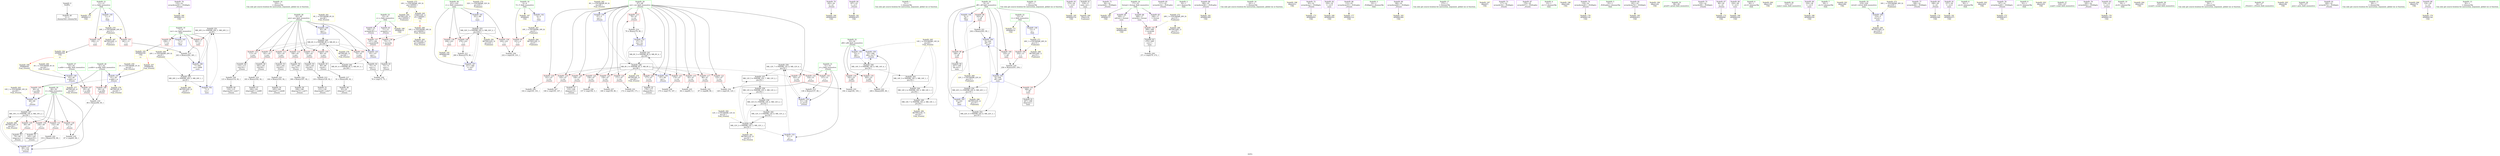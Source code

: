 digraph "SVFG" {
	label="SVFG";

	Node0x56119f1cc3c0 [shape=record,color=grey,label="{NodeID: 0\nNullPtr}"];
	Node0x56119f1cc3c0 -> Node0x56119f1e69d0[style=solid];
	Node0x56119f203010 [shape=record,color=yellow,style=double,label="{NodeID: 263\n10V_1 = ENCHI(MR_10V_0)\npts\{50 \}\nFun[_Z3outii]}"];
	Node0x56119f203010 -> Node0x56119f1ee560[style=dashed];
	Node0x56119f1efcf0 [shape=record,color=yellow,style=double,label="{NodeID: 180\nAPARM(133)\nCS[]}"];
	Node0x56119f1e7150 [shape=record,color=red,label="{NodeID: 97\n262\<--7\n\<--cur\nmain\n}"];
	Node0x56119f1e7150 -> Node0x56119f1f2e90[style=solid];
	Node0x56119f1e53f0 [shape=record,color=green,label="{NodeID: 14\n103\<--1\n\<--dummyObj\nCan only get source location for instruction, argument, global var or function.}"];
	Node0x56119f204ed0 [shape=record,color=yellow,style=double,label="{NodeID: 277\nRETMU(4V_2)\npts\{44 \}\nFun[_Z3outii]}"];
	Node0x56119f1ea980 [shape=record,color=yellow,style=double,label="{NodeID: 194\nAPARM(259)\nCS[]|{<s0>11}}"];
	Node0x56119f1ea980:s0 -> Node0x56119f1eb270[style=solid,color=red];
	Node0x56119f1e7cb0 [shape=record,color=red,label="{NodeID: 111\n128\<--45\n\<--pre\n_Z3outii\n}"];
	Node0x56119f1e7cb0 -> Node0x56119f1e8240[style=solid];
	Node0x56119f1e5f20 [shape=record,color=green,label="{NodeID: 28\n45\<--46\npre\<--pre_field_insensitive\n_Z3outii\n}"];
	Node0x56119f1e5f20 -> Node0x56119f1e7a40[style=solid];
	Node0x56119f1e5f20 -> Node0x56119f1e7b10[style=solid];
	Node0x56119f1e5f20 -> Node0x56119f1e7be0[style=solid];
	Node0x56119f1e5f20 -> Node0x56119f1e7cb0[style=solid];
	Node0x56119f1e5f20 -> Node0x56119f1e7d80[style=solid];
	Node0x56119f1e5f20 -> Node0x56119f1e7e50[style=solid];
	Node0x56119f1e5f20 -> Node0x56119f1e7f20[style=solid];
	Node0x56119f1e5f20 -> Node0x56119f1ee3c0[style=solid];
	Node0x56119f1e5f20 -> Node0x56119f1ee8a0[style=solid];
	Node0x56119f205b40 [shape=record,color=yellow,style=double,label="{NodeID: 291\nRETMU(32V_3)\npts\{222 \}\nFun[main]}"];
	Node0x56119f1eb270 [shape=record,color=yellow,style=double,label="{NodeID: 208\nFPARM(40)\nFun[_Z3outii]}"];
	Node0x56119f1eb270 -> Node0x56119f1ee2f0[style=solid];
	Node0x56119f1ecf50 [shape=record,color=red,label="{NodeID: 125\n174\<--47\n\<--cnt\n_Z3outii\n}"];
	Node0x56119f1ecf50 -> Node0x56119f1f4210[style=solid];
	Node0x56119f1e6ba0 [shape=record,color=black,label="{NodeID: 42\n70\<--69\nidxprom\<--\n_Z3outii\n}"];
	Node0x56119f1f3910 [shape=record,color=grey,label="{NodeID: 222\n153 = Binary(152, 80, )\n}"];
	Node0x56119f1f3910 -> Node0x56119f1eea40[style=solid];
	Node0x56119f1edab0 [shape=record,color=red,label="{NodeID: 139\n236\<--221\n\<--r\nmain\n}"];
	Node0x56119f1edab0 -> Node0x56119f1ea7e0[style=solid];
	Node0x56119f1e8720 [shape=record,color=black,label="{NodeID: 56\n182\<--181\nconv59\<--\n_Z3outii\n}"];
	Node0x56119f1e8720 -> Node0x56119f1eb420[style=solid];
	Node0x56119f1f4e10 [shape=record,color=grey,label="{NodeID: 236\n232 = cmp(230, 231, )\n}"];
	Node0x56119f1ee700 [shape=record,color=blue,label="{NodeID: 153\n51\<--5\nj\<--\n_Z3outii\n}"];
	Node0x56119f1ee700 -> Node0x56119f1ff550[style=dashed];
	Node0x56119f1e9280 [shape=record,color=purple,label="{NodeID: 70\n202\<--20\n\<--.str\n_Z3outii\n}"];
	Node0x56119f1e9280 -> Node0x56119f1f0030[style=solid];
	Node0x56119f1ff550 [shape=record,color=black,label="{NodeID: 250\nMR_12V_7 = PHI(MR_12V_8, MR_12V_6, )\npts\{52 \}\n}"];
	Node0x56119f1ff550 -> Node0x56119f1ed500[style=dashed];
	Node0x56119f1ff550 -> Node0x56119f1ed5d0[style=dashed];
	Node0x56119f1ff550 -> Node0x56119f1ee7d0[style=dashed];
	Node0x56119f1ff550 -> Node0x56119f201850[style=dashed];
	Node0x56119f1ef260 [shape=record,color=blue,label="{NodeID: 167\n221\<--280\nr\<--inc7\nmain\n}"];
	Node0x56119f1ef260 -> Node0x56119f200450[style=dashed];
	Node0x56119f1e9de0 [shape=record,color=purple,label="{NodeID: 84\n187\<--23\n\<--.str.1\n_Z3outii\n}"];
	Node0x56119f1e9de0 -> Node0x56119f1efdc0[style=solid];
	Node0x56119f1cc620 [shape=record,color=green,label="{NodeID: 1\n5\<--1\n\<--dummyObj\nCan only get source location for instruction, argument, global var or function.}"];
	Node0x56119f2030f0 [shape=record,color=yellow,style=double,label="{NodeID: 264\n12V_1 = ENCHI(MR_12V_0)\npts\{52 \}\nFun[_Z3outii]}"];
	Node0x56119f2030f0 -> Node0x56119f1feb50[style=dashed];
	Node0x56119f1efdc0 [shape=record,color=yellow,style=double,label="{NodeID: 181\nAPARM(187)\nCS[]}"];
	Node0x56119f1e7220 [shape=record,color=red,label="{NodeID: 98\n243\<--9\n\<--off\nmain\n}"];
	Node0x56119f1e7220 -> Node0x56119f1f3790[style=solid];
	Node0x56119f1e5480 [shape=record,color=green,label="{NodeID: 15\n107\<--1\n\<--dummyObj\nCan only get source location for instruction, argument, global var or function.}"];
	Node0x56119f204fb0 [shape=record,color=yellow,style=double,label="{NodeID: 278\nRETMU(6V_3)\npts\{46 \}\nFun[_Z3outii]}"];
	Node0x56119f1eaa50 [shape=record,color=yellow,style=double,label="{NodeID: 195\nAPARM(274)\nCS[]}"];
	Node0x56119f1e7d80 [shape=record,color=red,label="{NodeID: 112\n162\<--45\n\<--pre\n_Z3outii\n}"];
	Node0x56119f1e7d80 -> Node0x56119f1e84b0[style=solid];
	Node0x56119f1e5ff0 [shape=record,color=green,label="{NodeID: 29\n47\<--48\ncnt\<--cnt_field_insensitive\n_Z3outii\n}"];
	Node0x56119f1e5ff0 -> Node0x56119f1e7ff0[style=solid];
	Node0x56119f1e5ff0 -> Node0x56119f1ec800[style=solid];
	Node0x56119f1e5ff0 -> Node0x56119f1ec8d0[style=solid];
	Node0x56119f1e5ff0 -> Node0x56119f1ec9a0[style=solid];
	Node0x56119f1e5ff0 -> Node0x56119f1eca70[style=solid];
	Node0x56119f1e5ff0 -> Node0x56119f1ecb40[style=solid];
	Node0x56119f1e5ff0 -> Node0x56119f1ecc10[style=solid];
	Node0x56119f1e5ff0 -> Node0x56119f1ecce0[style=solid];
	Node0x56119f1e5ff0 -> Node0x56119f1ecdb0[style=solid];
	Node0x56119f1e5ff0 -> Node0x56119f1ece80[style=solid];
	Node0x56119f1e5ff0 -> Node0x56119f1ecf50[style=solid];
	Node0x56119f1e5ff0 -> Node0x56119f1ed020[style=solid];
	Node0x56119f1e5ff0 -> Node0x56119f1ed0f0[style=solid];
	Node0x56119f1e5ff0 -> Node0x56119f1ee490[style=solid];
	Node0x56119f1e5ff0 -> Node0x56119f1ee630[style=solid];
	Node0x56119f1e5ff0 -> Node0x56119f1ee970[style=solid];
	Node0x56119f205c20 [shape=record,color=yellow,style=double,label="{NodeID: 292\nRETMU(16V_1)\npts\{160000 \}\nFun[main]}"];
	Node0x56119f1eb360 [shape=record,color=yellow,style=double,label="{NodeID: 209\nFRet(218)\nFun[main]}"];
	Node0x56119f1ed020 [shape=record,color=red,label="{NodeID: 126\n177\<--47\n\<--cnt\n_Z3outii\n}"];
	Node0x56119f1ed020 -> Node0x56119f1e8650[style=solid];
	Node0x56119f1e6c70 [shape=record,color=black,label="{NodeID: 43\n73\<--72\nconv\<--\n_Z3outii\n}"];
	Node0x56119f1e6c70 -> Node0x56119f1f4510[style=solid];
	Node0x56119f1f3a90 [shape=record,color=grey,label="{NodeID: 223\n206 = Binary(205, 80, )\n}"];
	Node0x56119f1f3a90 -> Node0x56119f1eebe0[style=solid];
	Node0x56119f1edb80 [shape=record,color=red,label="{NodeID: 140\n279\<--221\n\<--r\nmain\n}"];
	Node0x56119f1edb80 -> Node0x56119f1eb5a0[style=solid];
	Node0x56119f1e87f0 [shape=record,color=black,label="{NodeID: 57\n184\<--183\nidxprom61\<--sub60\n_Z3outii\n}"];
	Node0x56119f1f4f90 [shape=record,color=grey,label="{NodeID: 237\n160 = cmp(159, 80, )\n}"];
	Node0x56119f1ee7d0 [shape=record,color=blue,label="{NodeID: 154\n51\<--138\nj\<--inc32\n_Z3outii\n}"];
	Node0x56119f1ee7d0 -> Node0x56119f1ff550[style=dashed];
	Node0x56119f1e9350 [shape=record,color=purple,label="{NodeID: 71\n94\<--22\narrayidx8\<--_ZL6digits\n_Z3outii\n}"];
	Node0x56119f1ffa50 [shape=record,color=black,label="{NodeID: 251\nMR_20V_4 = PHI(MR_20V_5, MR_20V_3, )\npts\{8 \}\n}"];
	Node0x56119f1ffa50 -> Node0x56119f1e7080[style=dashed];
	Node0x56119f1ffa50 -> Node0x56119f1e7150[style=dashed];
	Node0x56119f1ffa50 -> Node0x56119f1ef190[style=dashed];
	Node0x56119f1ef330 [shape=record,color=yellow,style=double,label="{NodeID: 168\nAPARM(249)\nCS[]}"];
	Node0x56119f1e9eb0 [shape=record,color=purple,label="{NodeID: 85\n111\<--25\narrayidx14\<--_ZL6tuples\n_Z3outii\n}"];
	Node0x56119f1cb380 [shape=record,color=green,label="{NodeID: 2\n20\<--1\n.str\<--dummyObj\nGlob }"];
	Node0x56119f2031d0 [shape=record,color=yellow,style=double,label="{NodeID: 265\n14V_1 = ENCHI(MR_14V_0)\npts\{54 \}\nFun[_Z3outii]}"];
	Node0x56119f2031d0 -> Node0x56119f1eeb10[style=dashed];
	Node0x56119f2031d0 -> Node0x56119f1fd250[style=dashed];
	Node0x56119f2031d0 -> Node0x56119f1fd750[style=dashed];
	Node0x56119f2031d0 -> Node0x56119f1ff050[style=dashed];
	Node0x56119f1efe90 [shape=record,color=yellow,style=double,label="{NodeID: 182\nAPARM(180)\nCS[]}"];
	Node0x56119f1e72f0 [shape=record,color=red,label="{NodeID: 99\n246\<--9\n\<--off\nmain\n}"];
	Node0x56119f1e72f0 -> Node0x56119f1e8a60[style=solid];
	Node0x56119f1e5510 [shape=record,color=green,label="{NodeID: 16\n241\<--1\n\<--dummyObj\nCan only get source location for instruction, argument, global var or function.}"];
	Node0x56119f205090 [shape=record,color=yellow,style=double,label="{NodeID: 279\nRETMU(8V_3)\npts\{48 \}\nFun[_Z3outii]}"];
	Node0x56119f1eab20 [shape=record,color=yellow,style=double,label="{NodeID: 196\nARet(251)\nCS[]}"];
	Node0x56119f1e7e50 [shape=record,color=red,label="{NodeID: 113\n181\<--45\n\<--pre\n_Z3outii\n}"];
	Node0x56119f1e7e50 -> Node0x56119f1e8720[style=solid];
	Node0x56119f1e60c0 [shape=record,color=green,label="{NodeID: 30\n49\<--50\ni\<--i_field_insensitive\n_Z3outii\n}"];
	Node0x56119f1e60c0 -> Node0x56119f1ed1c0[style=solid];
	Node0x56119f1e60c0 -> Node0x56119f1ed290[style=solid];
	Node0x56119f1e60c0 -> Node0x56119f1ed360[style=solid];
	Node0x56119f1e60c0 -> Node0x56119f1ed430[style=solid];
	Node0x56119f1e60c0 -> Node0x56119f1ee560[style=solid];
	Node0x56119f1e60c0 -> Node0x56119f1eea40[style=solid];
	Node0x56119f205d00 [shape=record,color=yellow,style=double,label="{NodeID: 293\nCSMU(16V_1)\npts\{160000 \}\nCS[]|{<s0>11}}"];
	Node0x56119f205d00:s0 -> Node0x56119f203ac0[style=dashed,color=red];
	Node0x56119f1eb420 [shape=record,color=grey,label="{NodeID: 210\n183 = Binary(182, 92, )\n}"];
	Node0x56119f1eb420 -> Node0x56119f1e87f0[style=solid];
	Node0x56119f1ed0f0 [shape=record,color=red,label="{NodeID: 127\n193\<--47\n\<--cnt\n_Z3outii\n}"];
	Node0x56119f1ed0f0 -> Node0x56119f1f4990[style=solid];
	Node0x56119f1e6d40 [shape=record,color=black,label="{NodeID: 44\n75\<--74\nconv1\<--\n_Z3outii\n}"];
	Node0x56119f1e6d40 -> Node0x56119f1f4510[style=solid];
	Node0x56119f1f3c10 [shape=record,color=grey,label="{NodeID: 224\n198 = Binary(197, 92, )\n}"];
	Node0x56119f1f3c10 -> Node0x56119f1e8990[style=solid];
	Node0x56119f1edc50 [shape=record,color=red,label="{NodeID: 141\n269\<--268\n\<--arrayidx\nmain\n}"];
	Node0x56119f1edc50 -> Node0x56119f1e8c00[style=solid];
	Node0x56119f1e88c0 [shape=record,color=black,label="{NodeID: 58\n197\<--196\nconv70\<--\n_Z3outii\n}"];
	Node0x56119f1e88c0 -> Node0x56119f1f3c10[style=solid];
	Node0x56119f1f5110 [shape=record,color=grey,label="{NodeID: 238\n157 = cmp(156, 5, )\n}"];
	Node0x56119f1ee8a0 [shape=record,color=blue,label="{NodeID: 155\n45\<--147\npre\<--\n_Z3outii\n}"];
	Node0x56119f1ee8a0 -> Node0x56119f1fc350[style=dashed];
	Node0x56119f1e9420 [shape=record,color=purple,label="{NodeID: 72\n95\<--22\narraydecay\<--_ZL6digits\n_Z3outii\n}"];
	Node0x56119f1e9420 -> Node0x56119f1ef740[style=solid];
	Node0x56119f1fff50 [shape=record,color=black,label="{NodeID: 252\nMR_22V_4 = PHI(MR_22V_6, MR_22V_3, )\npts\{10 \}\n}"];
	Node0x56119f1fff50 -> Node0x56119f1e7220[style=dashed];
	Node0x56119f1fff50 -> Node0x56119f1eeff0[style=dashed];
	Node0x56119f1ef400 [shape=record,color=yellow,style=double,label="{NodeID: 169\nAPARM(250)\nCS[]}"];
	Node0x56119f1e9f80 [shape=record,color=purple,label="{NodeID: 86\n112\<--25\narraydecay15\<--_ZL6tuples\n_Z3outii\n}"];
	Node0x56119f1e9f80 -> Node0x56119f1efa80[style=solid];
	Node0x56119f1cb410 [shape=record,color=green,label="{NodeID: 3\n22\<--1\n_ZL6digits\<--dummyObj\nGlob }"];
	Node0x56119f203ac0 [shape=record,color=yellow,style=double,label="{NodeID: 266\n16V_1 = ENCHI(MR_16V_0)\npts\{160000 \}\nFun[_Z3outii]}"];
	Node0x56119f203ac0 -> Node0x56119f1ed840[style=dashed];
	Node0x56119f203ac0 -> Node0x56119f1ed910[style=dashed];
	Node0x56119f203ac0 -> Node0x56119f205410[style=dashed];
	Node0x56119f1eff60 [shape=record,color=yellow,style=double,label="{NodeID: 183\nAPARM(186)\nCS[]}"];
	Node0x56119f1e73c0 [shape=record,color=red,label="{NodeID: 100\n255\<--9\n\<--off\nmain\n}"];
	Node0x56119f1e73c0 -> Node0x56119f1f3310[style=solid];
	Node0x56119f1e55a0 [shape=record,color=green,label="{NodeID: 17\n272\<--1\n\<--dummyObj\nCan only get source location for instruction, argument, global var or function.}"];
	Node0x56119f205170 [shape=record,color=yellow,style=double,label="{NodeID: 280\nRETMU(10V_3)\npts\{50 \}\nFun[_Z3outii]}"];
	Node0x56119f1eabb0 [shape=record,color=yellow,style=double,label="{NodeID: 197\nARet(97)\nCS[]}"];
	Node0x56119f1e7f20 [shape=record,color=red,label="{NodeID: 114\n196\<--45\n\<--pre\n_Z3outii\n}"];
	Node0x56119f1e7f20 -> Node0x56119f1e88c0[style=solid];
	Node0x56119f1e6190 [shape=record,color=green,label="{NodeID: 31\n51\<--52\nj\<--j_field_insensitive\n_Z3outii\n}"];
	Node0x56119f1e6190 -> Node0x56119f1ed500[style=solid];
	Node0x56119f1e6190 -> Node0x56119f1ed5d0[style=solid];
	Node0x56119f1e6190 -> Node0x56119f1ee700[style=solid];
	Node0x56119f1e6190 -> Node0x56119f1ee7d0[style=solid];
	Node0x56119f1eb5a0 [shape=record,color=grey,label="{NodeID: 211\n280 = Binary(279, 80, )\n}"];
	Node0x56119f1eb5a0 -> Node0x56119f1ef260[style=solid];
	Node0x56119f1ed1c0 [shape=record,color=red,label="{NodeID: 128\n63\<--49\n\<--i\n_Z3outii\n}"];
	Node0x56119f1ed1c0 -> Node0x56119f1f4c90[style=solid];
	Node0x56119f1e6e10 [shape=record,color=black,label="{NodeID: 45\n90\<--89\nconv6\<--\n_Z3outii\n}"];
	Node0x56119f1e6e10 -> Node0x56119f1f3190[style=solid];
	Node0x56119f1f3d90 [shape=record,color=grey,label="{NodeID: 225\n84 = cmp(83, 5, )\n}"];
	Node0x56119f1edd20 [shape=record,color=blue,label="{NodeID: 142\n4\<--5\nT\<--\nGlob }"];
	Node0x56119f1edd20 -> Node0x56119f203ba0[style=dashed];
	Node0x56119f1e8990 [shape=record,color=black,label="{NodeID: 59\n199\<--198\nidxprom72\<--sub71\n_Z3outii\n}"];
	Node0x56119f1fbe50 [shape=record,color=black,label="{NodeID: 239\nMR_12V_9 = PHI(MR_12V_4, MR_12V_2, )\npts\{52 \}\n}"];
	Node0x56119f1fbe50 -> Node0x56119f1fcd50[style=dashed];
	Node0x56119f1ee970 [shape=record,color=blue,label="{NodeID: 156\n47\<--80\ncnt\<--\n_Z3outii\n}"];
	Node0x56119f1ee970 -> Node0x56119f1fc850[style=dashed];
	Node0x56119f1e94f0 [shape=record,color=purple,label="{NodeID: 73\n117\<--22\narrayidx19\<--_ZL6digits\n_Z3outii\n}"];
	Node0x56119f200450 [shape=record,color=black,label="{NodeID: 253\nMR_32V_3 = PHI(MR_32V_4, MR_32V_2, )\npts\{222 \}\n}"];
	Node0x56119f200450 -> Node0x56119f1ed9e0[style=dashed];
	Node0x56119f200450 -> Node0x56119f1edab0[style=dashed];
	Node0x56119f200450 -> Node0x56119f1edb80[style=dashed];
	Node0x56119f200450 -> Node0x56119f1ef260[style=dashed];
	Node0x56119f200450 -> Node0x56119f205b40[style=dashed];
	Node0x56119f1ef4d0 [shape=record,color=yellow,style=double,label="{NodeID: 170\nAPARM(11)\nCS[]}"];
	Node0x56119f1ea050 [shape=record,color=purple,label="{NodeID: 87\n179\<--25\narrayidx57\<--_ZL6tuples\n_Z3outii\n}"];
	Node0x56119f1e46a0 [shape=record,color=green,label="{NodeID: 4\n23\<--1\n.str.1\<--dummyObj\nGlob }"];
	Node0x56119f203ba0 [shape=record,color=yellow,style=double,label="{NodeID: 267\n18V_1 = ENCHI(MR_18V_0)\npts\{6 \}\nFun[main]}"];
	Node0x56119f203ba0 -> Node0x56119f1ea6d0[style=dashed];
	Node0x56119f203ba0 -> Node0x56119f2054f0[style=dashed];
	Node0x56119f1f0030 [shape=record,color=yellow,style=double,label="{NodeID: 184\nAPARM(202)\nCS[]}"];
	Node0x56119f1e7490 [shape=record,color=red,label="{NodeID: 101\n266\<--9\n\<--off\nmain\n}"];
	Node0x56119f1e7490 -> Node0x56119f1e8b30[style=solid];
	Node0x56119f1e5630 [shape=record,color=green,label="{NodeID: 18\n4\<--6\nT\<--T_field_insensitive\nGlob }"];
	Node0x56119f1e5630 -> Node0x56119f1ea6d0[style=solid];
	Node0x56119f1e5630 -> Node0x56119f1edd20[style=solid];
	Node0x56119f1e5630 -> Node0x56119f1f02a0[style=solid];
	Node0x56119f205250 [shape=record,color=yellow,style=double,label="{NodeID: 281\nRETMU(12V_2)\npts\{52 \}\nFun[_Z3outii]}"];
	Node0x56119f1eac40 [shape=record,color=yellow,style=double,label="{NodeID: 198\nARet(169)\nCS[]}"];
	Node0x56119f1e7ff0 [shape=record,color=red,label="{NodeID: 115\n78\<--47\n\<--cnt\n_Z3outii\n}"];
	Node0x56119f1e7ff0 -> Node0x56119f1f2d10[style=solid];
	Node0x56119f1e6260 [shape=record,color=green,label="{NodeID: 32\n53\<--54\nj66\<--j66_field_insensitive\n_Z3outii\n}"];
	Node0x56119f1e6260 -> Node0x56119f1ed6a0[style=solid];
	Node0x56119f1e6260 -> Node0x56119f1ed770[style=solid];
	Node0x56119f1e6260 -> Node0x56119f1eeb10[style=solid];
	Node0x56119f1e6260 -> Node0x56119f1eebe0[style=solid];
	Node0x56119f1f2a90 [shape=record,color=grey,label="{NodeID: 212\n130 = Binary(129, 92, )\n}"];
	Node0x56119f1f2a90 -> Node0x56119f1e8310[style=solid];
	Node0x56119f1ed290 [shape=record,color=red,label="{NodeID: 129\n69\<--49\n\<--i\n_Z3outii\n}"];
	Node0x56119f1ed290 -> Node0x56119f1e6ba0[style=solid];
	Node0x56119f1e6ee0 [shape=record,color=black,label="{NodeID: 46\n93\<--91\nidxprom7\<--sub\n_Z3outii\n}"];
	Node0x56119f1f3f10 [shape=record,color=grey,label="{NodeID: 226\n102 = cmp(103, 101, )\n}"];
	Node0x56119f1ede20 [shape=record,color=blue,label="{NodeID: 143\n7\<--5\ncur\<--\nGlob }"];
	Node0x56119f1ede20 -> Node0x56119f203cb0[style=dashed];
	Node0x56119f1e8a60 [shape=record,color=black,label="{NodeID: 60\n247\<--246\nidx.ext\<--\nmain\n}"];
	Node0x56119f1fc350 [shape=record,color=black,label="{NodeID: 240\nMR_6V_4 = PHI(MR_6V_5, MR_6V_3, )\npts\{46 \}\n}"];
	Node0x56119f1fc350 -> Node0x56119f1fdc50[style=dashed];
	Node0x56119f1eea40 [shape=record,color=blue,label="{NodeID: 157\n49\<--153\ni\<--inc39\n_Z3outii\n}"];
	Node0x56119f1eea40 -> Node0x56119f1fe650[style=dashed];
	Node0x56119f1e95c0 [shape=record,color=purple,label="{NodeID: 74\n118\<--22\narraydecay20\<--_ZL6digits\n_Z3outii\n}"];
	Node0x56119f1e95c0 -> Node0x56119f1efb50[style=solid];
	Node0x56119f200950 [shape=record,color=black,label="{NodeID: 254\nMR_22V_2 = PHI(MR_22V_6, MR_22V_1, )\npts\{10 \}\n}"];
	Node0x56119f200950 -> Node0x56119f1eef20[style=dashed];
	Node0x56119f200950 -> Node0x56119f2056e0[style=dashed];
	Node0x56119f1ef5a0 [shape=record,color=yellow,style=double,label="{NodeID: 171\nAPARM(13)\nCS[]}"];
	Node0x56119f1ea120 [shape=record,color=purple,label="{NodeID: 88\n180\<--25\narraydecay58\<--_ZL6tuples\n_Z3outii\n}"];
	Node0x56119f1ea120 -> Node0x56119f1efe90[style=solid];
	Node0x56119f1e4730 [shape=record,color=green,label="{NodeID: 5\n25\<--1\n_ZL6tuples\<--dummyObj\nGlob }"];
	Node0x56119f203cb0 [shape=record,color=yellow,style=double,label="{NodeID: 268\n20V_1 = ENCHI(MR_20V_0)\npts\{8 \}\nFun[main]}"];
	Node0x56119f203cb0 -> Node0x56119f200e50[style=dashed];
	Node0x56119f1f0100 [shape=record,color=yellow,style=double,label="{NodeID: 185\nAPARM(201)\nCS[]}"];
	Node0x56119f1e7560 [shape=record,color=red,label="{NodeID: 102\n259\<--11\n\<--x\nmain\n}"];
	Node0x56119f1e7560 -> Node0x56119f1ea980[style=solid];
	Node0x56119f1e56c0 [shape=record,color=green,label="{NodeID: 19\n7\<--8\ncur\<--cur_field_insensitive\nGlob }"];
	Node0x56119f1e56c0 -> Node0x56119f1e7080[style=solid];
	Node0x56119f1e56c0 -> Node0x56119f1e7150[style=solid];
	Node0x56119f1e56c0 -> Node0x56119f1ede20[style=solid];
	Node0x56119f1e56c0 -> Node0x56119f1eee50[style=solid];
	Node0x56119f1e56c0 -> Node0x56119f1ef190[style=solid];
	Node0x56119f205330 [shape=record,color=yellow,style=double,label="{NodeID: 282\nRETMU(14V_7)\npts\{54 \}\nFun[_Z3outii]}"];
	Node0x56119f1eacd0 [shape=record,color=yellow,style=double,label="{NodeID: 199\nARet(120)\nCS[]}"];
	Node0x56119f1ec800 [shape=record,color=red,label="{NodeID: 116\n83\<--47\n\<--cnt\n_Z3outii\n}"];
	Node0x56119f1ec800 -> Node0x56119f1f3d90[style=solid];
	Node0x56119f1e6330 [shape=record,color=green,label="{NodeID: 33\n98\<--99\nprintf\<--printf_field_insensitive\n}"];
	Node0x56119f1f2b90 [shape=record,color=grey,label="{NodeID: 213\n138 = Binary(137, 80, )\n}"];
	Node0x56119f1f2b90 -> Node0x56119f1ee7d0[style=solid];
	Node0x56119f1ed360 [shape=record,color=red,label="{NodeID: 130\n144\<--49\n\<--i\n_Z3outii\n}"];
	Node0x56119f1ed360 -> Node0x56119f1e83e0[style=solid];
	Node0x56119f1e6fb0 [shape=record,color=black,label="{NodeID: 47\n110\<--109\nidxprom13\<--\n_Z3outii\n}"];
	Node0x56119f1f4090 [shape=record,color=grey,label="{NodeID: 227\n106 = cmp(105, 107, )\n}"];
	Node0x56119f1edf20 [shape=record,color=blue,label="{NodeID: 144\n9\<--5\noff\<--\nGlob }"];
	Node0x56119f1edf20 -> Node0x56119f203d90[style=dashed];
	Node0x56119f1e8b30 [shape=record,color=black,label="{NodeID: 61\n267\<--266\nidxprom\<--\nmain\n}"];
	Node0x56119f1fc850 [shape=record,color=black,label="{NodeID: 241\nMR_8V_5 = PHI(MR_8V_6, MR_8V_4, )\npts\{48 \}\n}"];
	Node0x56119f1fc850 -> Node0x56119f1fe150[style=dashed];
	Node0x56119f1eeb10 [shape=record,color=blue,label="{NodeID: 158\n53\<--5\nj66\<--\n_Z3outii\n}"];
	Node0x56119f1eeb10 -> Node0x56119f201350[style=dashed];
	Node0x56119f1e9690 [shape=record,color=purple,label="{NodeID: 75\n132\<--22\narrayidx29\<--_ZL6digits\n_Z3outii\n}"];
	Node0x56119f200e50 [shape=record,color=black,label="{NodeID: 255\nMR_20V_2 = PHI(MR_20V_5, MR_20V_1, )\npts\{8 \}\n}"];
	Node0x56119f200e50 -> Node0x56119f1eee50[style=dashed];
	Node0x56119f200e50 -> Node0x56119f205600[style=dashed];
	Node0x56119f1ef670 [shape=record,color=yellow,style=double,label="{NodeID: 172\nAPARM(96)\nCS[]}"];
	Node0x56119f1ea1f0 [shape=record,color=purple,label="{NodeID: 89\n224\<--26\n\<--.str.2\nmain\n}"];
	Node0x56119f1ea1f0 -> Node0x56119f1f01d0[style=solid];
	Node0x56119f1e47c0 [shape=record,color=green,label="{NodeID: 6\n26\<--1\n.str.2\<--dummyObj\nGlob }"];
	Node0x56119f203d90 [shape=record,color=yellow,style=double,label="{NodeID: 269\n22V_1 = ENCHI(MR_22V_0)\npts\{10 \}\nFun[main]}"];
	Node0x56119f203d90 -> Node0x56119f200950[style=dashed];
	Node0x56119f1f01d0 [shape=record,color=yellow,style=double,label="{NodeID: 186\nAPARM(224)\nCS[]}"];
	Node0x56119f1e7630 [shape=record,color=red,label="{NodeID: 103\n261\<--11\n\<--x\nmain\n}"];
	Node0x56119f1e7630 -> Node0x56119f1f2e90[style=solid];
	Node0x56119f1e5780 [shape=record,color=green,label="{NodeID: 20\n9\<--10\noff\<--off_field_insensitive\nGlob }"];
	Node0x56119f1e5780 -> Node0x56119f1e7220[style=solid];
	Node0x56119f1e5780 -> Node0x56119f1e72f0[style=solid];
	Node0x56119f1e5780 -> Node0x56119f1e73c0[style=solid];
	Node0x56119f1e5780 -> Node0x56119f1e7490[style=solid];
	Node0x56119f1e5780 -> Node0x56119f1edf20[style=solid];
	Node0x56119f1e5780 -> Node0x56119f1eef20[style=solid];
	Node0x56119f1e5780 -> Node0x56119f1eeff0[style=solid];
	Node0x56119f1e5780 -> Node0x56119f1ef0c0[style=solid];
	Node0x56119f205410 [shape=record,color=yellow,style=double,label="{NodeID: 283\nRETMU(16V_1)\npts\{160000 \}\nFun[_Z3outii]}"];
	Node0x56119f1ead60 [shape=record,color=yellow,style=double,label="{NodeID: 200\nARet(135)\nCS[]}"];
	Node0x56119f1ec8d0 [shape=record,color=red,label="{NodeID: 117\n86\<--47\n\<--cnt\n_Z3outii\n}"];
	Node0x56119f1ec8d0 -> Node0x56119f1f4810[style=solid];
	Node0x56119f1e6430 [shape=record,color=green,label="{NodeID: 34\n216\<--217\nmain\<--main_field_insensitive\n}"];
	Node0x56119f1f2d10 [shape=record,color=grey,label="{NodeID: 214\n79 = Binary(78, 80, )\n}"];
	Node0x56119f1f2d10 -> Node0x56119f1ee630[style=solid];
	Node0x56119f1ed430 [shape=record,color=red,label="{NodeID: 131\n152\<--49\n\<--i\n_Z3outii\n}"];
	Node0x56119f1ed430 -> Node0x56119f1f3910[style=solid];
	Node0x56119f1e80a0 [shape=record,color=black,label="{NodeID: 48\n114\<--113\nconv16\<--\n_Z3outii\n}"];
	Node0x56119f1e80a0 -> Node0x56119f1f3610[style=solid];
	Node0x56119f1f4210 [shape=record,color=grey,label="{NodeID: 228\n175 = cmp(174, 107, )\n}"];
	Node0x56119f1ee020 [shape=record,color=blue,label="{NodeID: 145\n11\<--5\nx\<--\nGlob }"];
	Node0x56119f1ee020 -> Node0x56119f203e70[style=dashed];
	Node0x56119f1e8c00 [shape=record,color=black,label="{NodeID: 62\n270\<--269\nconv\<--\nmain\n}"];
	Node0x56119f1e8c00 -> Node0x56119f1f4390[style=solid];
	Node0x56119f1fcd50 [shape=record,color=black,label="{NodeID: 242\nMR_12V_3 = PHI(MR_12V_9, MR_12V_2, )\npts\{52 \}\n}"];
	Node0x56119f1fcd50 -> Node0x56119f1feb50[style=dashed];
	Node0x56119f1eebe0 [shape=record,color=blue,label="{NodeID: 159\n53\<--206\nj66\<--inc77\n_Z3outii\n}"];
	Node0x56119f1eebe0 -> Node0x56119f201350[style=dashed];
	Node0x56119f1e9760 [shape=record,color=purple,label="{NodeID: 76\n133\<--22\narraydecay30\<--_ZL6digits\n_Z3outii\n}"];
	Node0x56119f1e9760 -> Node0x56119f1efcf0[style=solid];
	Node0x56119f201350 [shape=record,color=black,label="{NodeID: 256\nMR_14V_5 = PHI(MR_14V_6, MR_14V_4, )\npts\{54 \}\n}"];
	Node0x56119f201350 -> Node0x56119f1ed6a0[style=dashed];
	Node0x56119f201350 -> Node0x56119f1ed770[style=dashed];
	Node0x56119f201350 -> Node0x56119f1eebe0[style=dashed];
	Node0x56119f201350 -> Node0x56119f1fd250[style=dashed];
	Node0x56119f1ef740 [shape=record,color=yellow,style=double,label="{NodeID: 173\nAPARM(95)\nCS[]}"];
	Node0x56119f1ea2c0 [shape=record,color=purple,label="{NodeID: 90\n234\<--28\n\<--.str.3\nmain\n}"];
	Node0x56119f1ea2c0 -> Node0x56119f1f0370[style=solid];
	Node0x56119f1e4850 [shape=record,color=green,label="{NodeID: 7\n28\<--1\n.str.3\<--dummyObj\nGlob }"];
	Node0x56119f203e70 [shape=record,color=yellow,style=double,label="{NodeID: 270\n24V_1 = ENCHI(MR_24V_0)\npts\{12 \}\nFun[main]}"];
	Node0x56119f203e70 -> Node0x56119f1e7560[style=dashed];
	Node0x56119f203e70 -> Node0x56119f1e7630[style=dashed];
	Node0x56119f203e70 -> Node0x56119f2057c0[style=dashed];
	Node0x56119f1f02a0 [shape=record,color=yellow,style=double,label="{NodeID: 187\nAPARM(4)\nCS[]}"];
	Node0x56119f1e7700 [shape=record,color=red,label="{NodeID: 104\n254\<--13\n\<--t\nmain\n}"];
	Node0x56119f1e7700 -> Node0x56119f1f3310[style=solid];
	Node0x56119f1e5880 [shape=record,color=green,label="{NodeID: 21\n11\<--12\nx\<--x_field_insensitive\nGlob }"];
	Node0x56119f1e5880 -> Node0x56119f1e7560[style=solid];
	Node0x56119f1e5880 -> Node0x56119f1e7630[style=solid];
	Node0x56119f1e5880 -> Node0x56119f1ee020[style=solid];
	Node0x56119f1e5880 -> Node0x56119f1ef4d0[style=solid];
	Node0x56119f2054f0 [shape=record,color=yellow,style=double,label="{NodeID: 284\nRETMU(18V_1)\npts\{6 \}\nFun[main]}"];
	Node0x56119f1eadf0 [shape=record,color=yellow,style=double,label="{NodeID: 201\nARet(188)\nCS[]}"];
	Node0x56119f1ec9a0 [shape=record,color=red,label="{NodeID: 118\n101\<--47\n\<--cnt\n_Z3outii\n}"];
	Node0x56119f1ec9a0 -> Node0x56119f1f3f10[style=solid];
	Node0x56119f1e6530 [shape=record,color=green,label="{NodeID: 35\n219\<--220\nretval\<--retval_field_insensitive\nmain\n}"];
	Node0x56119f1e6530 -> Node0x56119f1eecb0[style=solid];
	Node0x56119f1f2e90 [shape=record,color=grey,label="{NodeID: 215\n263 = Binary(262, 261, )\n}"];
	Node0x56119f1f2e90 -> Node0x56119f1ef190[style=solid];
	Node0x56119f1ed500 [shape=record,color=red,label="{NodeID: 132\n124\<--51\n\<--j\n_Z3outii\n}"];
	Node0x56119f1ed500 -> Node0x56119f1f4b10[style=solid];
	Node0x56119f1e8170 [shape=record,color=black,label="{NodeID: 49\n116\<--115\nidxprom18\<--sub17\n_Z3outii\n}"];
	Node0x56119f1f4390 [shape=record,color=grey,label="{NodeID: 229\n271 = cmp(270, 272, )\n}"];
	Node0x56119f1ee120 [shape=record,color=blue,label="{NodeID: 146\n13\<--5\nt\<--\nGlob }"];
	Node0x56119f1ee120 -> Node0x56119f203f50[style=dashed];
	Node0x56119f1e8cd0 [shape=record,color=purple,label="{NodeID: 63\n71\<--15\narrayidx\<--s\n_Z3outii\n}"];
	Node0x56119f1e8cd0 -> Node0x56119f1ed840[style=solid];
	Node0x56119f1fd250 [shape=record,color=black,label="{NodeID: 243\nMR_14V_3 = PHI(MR_14V_5, MR_14V_1, )\npts\{54 \}\n}"];
	Node0x56119f1fd250 -> Node0x56119f1fd750[style=dashed];
	Node0x56119f1eecb0 [shape=record,color=blue,label="{NodeID: 160\n219\<--5\nretval\<--\nmain\n}"];
	Node0x56119f1eecb0 -> Node0x56119f205a60[style=dashed];
	Node0x56119f1e9830 [shape=record,color=purple,label="{NodeID: 77\n166\<--22\narrayidx48\<--_ZL6digits\n_Z3outii\n}"];
	Node0x56119f201850 [shape=record,color=black,label="{NodeID: 257\nMR_12V_5 = PHI(MR_12V_7, MR_12V_2, )\npts\{52 \}\n}"];
	Node0x56119f201850 -> Node0x56119f201d50[style=dashed];
	Node0x56119f1ef810 [shape=record,color=yellow,style=double,label="{NodeID: 174\nAPARM(168)\nCS[]}"];
	Node0x56119f1ea390 [shape=record,color=purple,label="{NodeID: 91\n237\<--30\n\<--.str.4\nmain\n}"];
	Node0x56119f1ea390 -> Node0x56119f1f05e0[style=solid];
	Node0x56119f1e5090 [shape=record,color=green,label="{NodeID: 8\n30\<--1\n.str.4\<--dummyObj\nGlob }"];
	Node0x56119f203f50 [shape=record,color=yellow,style=double,label="{NodeID: 271\n26V_1 = ENCHI(MR_26V_0)\npts\{14 \}\nFun[main]}"];
	Node0x56119f203f50 -> Node0x56119f1e7700[style=dashed];
	Node0x56119f203f50 -> Node0x56119f2058a0[style=dashed];
	Node0x56119f1f0370 [shape=record,color=yellow,style=double,label="{NodeID: 188\nAPARM(234)\nCS[]}"];
	Node0x56119f1e77d0 [shape=record,color=red,label="{NodeID: 105\n60\<--41\n\<--p.addr\n_Z3outii\n}"];
	Node0x56119f1e77d0 -> Node0x56119f1ee560[style=solid];
	Node0x56119f1e5980 [shape=record,color=green,label="{NodeID: 22\n13\<--14\nt\<--t_field_insensitive\nGlob }"];
	Node0x56119f1e5980 -> Node0x56119f1e7700[style=solid];
	Node0x56119f1e5980 -> Node0x56119f1ee120[style=solid];
	Node0x56119f1e5980 -> Node0x56119f1ef5a0[style=solid];
	Node0x56119f205600 [shape=record,color=yellow,style=double,label="{NodeID: 285\nRETMU(20V_2)\npts\{8 \}\nFun[main]}"];
	Node0x56119f1eae80 [shape=record,color=yellow,style=double,label="{NodeID: 202\nARet(203)\nCS[]}"];
	Node0x56119f1eca70 [shape=record,color=red,label="{NodeID: 119\n105\<--47\n\<--cnt\n_Z3outii\n}"];
	Node0x56119f1eca70 -> Node0x56119f1f4090[style=solid];
	Node0x56119f1e6600 [shape=record,color=green,label="{NodeID: 36\n221\<--222\nr\<--r_field_insensitive\nmain\n}"];
	Node0x56119f1e6600 -> Node0x56119f1ed9e0[style=solid];
	Node0x56119f1e6600 -> Node0x56119f1edab0[style=solid];
	Node0x56119f1e6600 -> Node0x56119f1edb80[style=solid];
	Node0x56119f1e6600 -> Node0x56119f1eed80[style=solid];
	Node0x56119f1e6600 -> Node0x56119f1ef260[style=solid];
	Node0x56119f1f3010 [shape=record,color=grey,label="{NodeID: 216\n164 = Binary(163, 92, )\n}"];
	Node0x56119f1f3010 -> Node0x56119f1e8580[style=solid];
	Node0x56119f1ed5d0 [shape=record,color=red,label="{NodeID: 133\n137\<--51\n\<--j\n_Z3outii\n}"];
	Node0x56119f1ed5d0 -> Node0x56119f1f2b90[style=solid];
	Node0x56119f1e8240 [shape=record,color=black,label="{NodeID: 50\n129\<--128\nconv26\<--\n_Z3outii\n}"];
	Node0x56119f1e8240 -> Node0x56119f1f2a90[style=solid];
	Node0x56119f1f4510 [shape=record,color=grey,label="{NodeID: 230\n76 = cmp(73, 75, )\n}"];
	Node0x56119f1ee220 [shape=record,color=blue,label="{NodeID: 147\n41\<--39\np.addr\<--p\n_Z3outii\n}"];
	Node0x56119f1ee220 -> Node0x56119f1e77d0[style=dashed];
	Node0x56119f1ee220 -> Node0x56119f1e78a0[style=dashed];
	Node0x56119f1ee220 -> Node0x56119f2043b0[style=dashed];
	Node0x56119f1e8da0 [shape=record,color=purple,label="{NodeID: 64\n146\<--15\narrayidx36\<--s\n_Z3outii\n}"];
	Node0x56119f1e8da0 -> Node0x56119f1ed910[style=solid];
	Node0x56119f1fd750 [shape=record,color=black,label="{NodeID: 244\nMR_14V_2 = PHI(MR_14V_3, MR_14V_1, )\npts\{54 \}\n}"];
	Node0x56119f1fd750 -> Node0x56119f1ff050[style=dashed];
	Node0x56119f1eed80 [shape=record,color=blue,label="{NodeID: 161\n221\<--80\nr\<--\nmain\n}"];
	Node0x56119f1eed80 -> Node0x56119f200450[style=dashed];
	Node0x56119f1e9900 [shape=record,color=purple,label="{NodeID: 78\n167\<--22\narraydecay49\<--_ZL6digits\n_Z3outii\n}"];
	Node0x56119f1e9900 -> Node0x56119f1ef8e0[style=solid];
	Node0x56119f201d50 [shape=record,color=black,label="{NodeID: 258\nMR_12V_4 = PHI(MR_12V_5, MR_12V_2, )\npts\{52 \}\n}"];
	Node0x56119f201d50 -> Node0x56119f1fbe50[style=dashed];
	Node0x56119f1ef8e0 [shape=record,color=yellow,style=double,label="{NodeID: 175\nAPARM(167)\nCS[]}"];
	Node0x56119f1ea460 [shape=record,color=purple,label="{NodeID: 92\n250\<--32\n\<--.str.5\nmain\n}"];
	Node0x56119f1ea460 -> Node0x56119f1ef400[style=solid];
	Node0x56119f1e5120 [shape=record,color=green,label="{NodeID: 9\n32\<--1\n.str.5\<--dummyObj\nGlob }"];
	Node0x56119f204030 [shape=record,color=yellow,style=double,label="{NodeID: 272\n28V_1 = ENCHI(MR_28V_0)\npts\{19 \}\nFun[main]}"];
	Node0x56119f204030 -> Node0x56119f1edc50[style=dashed];
	Node0x56119f204030 -> Node0x56119f205980[style=dashed];
	Node0x56119f1f0440 [shape=record,color=yellow,style=double,label="{NodeID: 189\nAPARM(15)\nCS[]}"];
	Node0x56119f1e78a0 [shape=record,color=red,label="{NodeID: 106\n64\<--41\n\<--p.addr\n_Z3outii\n}"];
	Node0x56119f1e78a0 -> Node0x56119f1f3490[style=solid];
	Node0x56119f1e5a80 [shape=record,color=green,label="{NodeID: 23\n15\<--16\ns\<--s_field_insensitive\nGlob }"];
	Node0x56119f1e5a80 -> Node0x56119f1e8cd0[style=solid];
	Node0x56119f1e5a80 -> Node0x56119f1e8da0[style=solid];
	Node0x56119f1e5a80 -> Node0x56119f1f0440[style=solid];
	Node0x56119f2056e0 [shape=record,color=yellow,style=double,label="{NodeID: 286\nRETMU(22V_2)\npts\{10 \}\nFun[main]}"];
	Node0x56119f1eaf10 [shape=record,color=yellow,style=double,label="{NodeID: 203\nARet(225)\nCS[]}"];
	Node0x56119f1ecb40 [shape=record,color=red,label="{NodeID: 120\n109\<--47\n\<--cnt\n_Z3outii\n}"];
	Node0x56119f1ecb40 -> Node0x56119f1e6fb0[style=solid];
	Node0x56119f1e66d0 [shape=record,color=green,label="{NodeID: 37\n226\<--227\nscanf\<--scanf_field_insensitive\n}"];
	Node0x56119f1f3190 [shape=record,color=grey,label="{NodeID: 217\n91 = Binary(90, 92, )\n}"];
	Node0x56119f1f3190 -> Node0x56119f1e6ee0[style=solid];
	Node0x56119f1ed6a0 [shape=record,color=red,label="{NodeID: 134\n192\<--53\n\<--j66\n_Z3outii\n}"];
	Node0x56119f1ed6a0 -> Node0x56119f1f4990[style=solid];
	Node0x56119f1e8310 [shape=record,color=black,label="{NodeID: 51\n131\<--130\nidxprom28\<--sub27\n_Z3outii\n}"];
	Node0x56119f1f4690 [shape=record,color=grey,label="{NodeID: 231\n172 = cmp(103, 171, )\n}"];
	Node0x56119f1ee2f0 [shape=record,color=blue,label="{NodeID: 148\n43\<--40\nn.addr\<--n\n_Z3outii\n}"];
	Node0x56119f1ee2f0 -> Node0x56119f1e7970[style=dashed];
	Node0x56119f1ee2f0 -> Node0x56119f204ed0[style=dashed];
	Node0x56119f1e8e70 [shape=record,color=purple,label="{NodeID: 65\n248\<--17\n\<--format\nmain\n}"];
	Node0x56119f1fdc50 [shape=record,color=black,label="{NodeID: 245\nMR_6V_3 = PHI(MR_6V_4, MR_6V_2, )\npts\{46 \}\n}"];
	Node0x56119f1fdc50 -> Node0x56119f1e7a40[style=dashed];
	Node0x56119f1fdc50 -> Node0x56119f1e7b10[style=dashed];
	Node0x56119f1fdc50 -> Node0x56119f1e7be0[style=dashed];
	Node0x56119f1fdc50 -> Node0x56119f1e7cb0[style=dashed];
	Node0x56119f1fdc50 -> Node0x56119f1e7d80[style=dashed];
	Node0x56119f1fdc50 -> Node0x56119f1e7e50[style=dashed];
	Node0x56119f1fdc50 -> Node0x56119f1e7f20[style=dashed];
	Node0x56119f1fdc50 -> Node0x56119f1ee8a0[style=dashed];
	Node0x56119f1fdc50 -> Node0x56119f1fc350[style=dashed];
	Node0x56119f1fdc50 -> Node0x56119f204fb0[style=dashed];
	Node0x56119f1eee50 [shape=record,color=blue,label="{NodeID: 162\n7\<--5\ncur\<--\nmain\n}"];
	Node0x56119f1eee50 -> Node0x56119f1ffa50[style=dashed];
	Node0x56119f1e99d0 [shape=record,color=purple,label="{NodeID: 79\n185\<--22\narrayidx62\<--_ZL6digits\n_Z3outii\n}"];
	Node0x56119f202250 [shape=record,color=yellow,style=double,label="{NodeID: 259\n2V_1 = ENCHI(MR_2V_0)\npts\{42 \}\nFun[_Z3outii]}"];
	Node0x56119f202250 -> Node0x56119f1ee220[style=dashed];
	Node0x56119f1ef9b0 [shape=record,color=yellow,style=double,label="{NodeID: 176\nAPARM(119)\nCS[]}"];
	Node0x56119f1ea530 [shape=record,color=purple,label="{NodeID: 93\n274\<--34\n\<--.str.6\nmain\n}"];
	Node0x56119f1ea530 -> Node0x56119f1eaa50[style=solid];
	Node0x56119f1e51b0 [shape=record,color=green,label="{NodeID: 10\n34\<--1\n.str.6\<--dummyObj\nGlob }"];
	Node0x56119f204110 [shape=record,color=yellow,style=double,label="{NodeID: 273\n30V_1 = ENCHI(MR_30V_0)\npts\{220 \}\nFun[main]}"];
	Node0x56119f204110 -> Node0x56119f1eecb0[style=dashed];
	Node0x56119f1f0510 [shape=record,color=yellow,style=double,label="{NodeID: 190\nAPARM(17)\nCS[]}"];
	Node0x56119f1e7970 [shape=record,color=red,label="{NodeID: 107\n65\<--43\n\<--n.addr\n_Z3outii\n}"];
	Node0x56119f1e7970 -> Node0x56119f1f3490[style=solid];
	Node0x56119f1e5b80 [shape=record,color=green,label="{NodeID: 24\n17\<--19\nformat\<--format_field_insensitive\nGlob }"];
	Node0x56119f1e5b80 -> Node0x56119f1e8e70[style=solid];
	Node0x56119f1e5b80 -> Node0x56119f1e8f40[style=solid];
	Node0x56119f1e5b80 -> Node0x56119f1ea600[style=solid];
	Node0x56119f1e5b80 -> Node0x56119f1f0510[style=solid];
	Node0x56119f2057c0 [shape=record,color=yellow,style=double,label="{NodeID: 287\nRETMU(24V_1)\npts\{12 \}\nFun[main]}"];
	Node0x56119f1eafa0 [shape=record,color=yellow,style=double,label="{NodeID: 204\nARet(235)\nCS[]}"];
	Node0x56119f1ecc10 [shape=record,color=red,label="{NodeID: 121\n125\<--47\n\<--cnt\n_Z3outii\n}"];
	Node0x56119f1ecc10 -> Node0x56119f1f4b10[style=solid];
	Node0x56119f1e67d0 [shape=record,color=green,label="{NodeID: 38\n252\<--253\nsscanf\<--sscanf_field_insensitive\n}"];
	Node0x56119f1f3310 [shape=record,color=grey,label="{NodeID: 218\n256 = Binary(255, 254, )\n}"];
	Node0x56119f1f3310 -> Node0x56119f1ef0c0[style=solid];
	Node0x56119f1ed770 [shape=record,color=red,label="{NodeID: 135\n205\<--53\n\<--j66\n_Z3outii\n}"];
	Node0x56119f1ed770 -> Node0x56119f1f3a90[style=solid];
	Node0x56119f1e83e0 [shape=record,color=black,label="{NodeID: 52\n145\<--144\nidxprom35\<--\n_Z3outii\n}"];
	Node0x56119f1f4810 [shape=record,color=grey,label="{NodeID: 232\n87 = cmp(86, 80, )\n}"];
	Node0x56119f1ee3c0 [shape=record,color=blue,label="{NodeID: 149\n45\<--58\npre\<--\n_Z3outii\n}"];
	Node0x56119f1ee3c0 -> Node0x56119f1fdc50[style=dashed];
	Node0x56119f1e8f40 [shape=record,color=purple,label="{NodeID: 66\n268\<--17\narrayidx\<--format\nmain\n}"];
	Node0x56119f1e8f40 -> Node0x56119f1edc50[style=solid];
	Node0x56119f1fe150 [shape=record,color=black,label="{NodeID: 246\nMR_8V_3 = PHI(MR_8V_5, MR_8V_2, )\npts\{48 \}\n}"];
	Node0x56119f1fe150 -> Node0x56119f1e7ff0[style=dashed];
	Node0x56119f1fe150 -> Node0x56119f1ec800[style=dashed];
	Node0x56119f1fe150 -> Node0x56119f1ec8d0[style=dashed];
	Node0x56119f1fe150 -> Node0x56119f1ec9a0[style=dashed];
	Node0x56119f1fe150 -> Node0x56119f1eca70[style=dashed];
	Node0x56119f1fe150 -> Node0x56119f1ecb40[style=dashed];
	Node0x56119f1fe150 -> Node0x56119f1ecc10[style=dashed];
	Node0x56119f1fe150 -> Node0x56119f1ecce0[style=dashed];
	Node0x56119f1fe150 -> Node0x56119f1ecdb0[style=dashed];
	Node0x56119f1fe150 -> Node0x56119f1ece80[style=dashed];
	Node0x56119f1fe150 -> Node0x56119f1ecf50[style=dashed];
	Node0x56119f1fe150 -> Node0x56119f1ed020[style=dashed];
	Node0x56119f1fe150 -> Node0x56119f1ed0f0[style=dashed];
	Node0x56119f1fe150 -> Node0x56119f1ee630[style=dashed];
	Node0x56119f1fe150 -> Node0x56119f1ee970[style=dashed];
	Node0x56119f1fe150 -> Node0x56119f205090[style=dashed];
	Node0x56119f1eef20 [shape=record,color=blue,label="{NodeID: 163\n9\<--241\noff\<--\nmain\n}"];
	Node0x56119f1eef20 -> Node0x56119f1fff50[style=dashed];
	Node0x56119f1e9aa0 [shape=record,color=purple,label="{NodeID: 80\n186\<--22\narraydecay63\<--_ZL6digits\n_Z3outii\n}"];
	Node0x56119f1e9aa0 -> Node0x56119f1eff60[style=solid];
	Node0x56119f202d70 [shape=record,color=yellow,style=double,label="{NodeID: 260\n4V_1 = ENCHI(MR_4V_0)\npts\{44 \}\nFun[_Z3outii]}"];
	Node0x56119f202d70 -> Node0x56119f1ee2f0[style=dashed];
	Node0x56119f1efa80 [shape=record,color=yellow,style=double,label="{NodeID: 177\nAPARM(112)\nCS[]}"];
	Node0x56119f1ea600 [shape=record,color=purple,label="{NodeID: 94\n249\<--17\nadd.ptr\<--format\nmain\n}"];
	Node0x56119f1ea600 -> Node0x56119f1ef330[style=solid];
	Node0x56119f1e5240 [shape=record,color=green,label="{NodeID: 11\n58\<--1\n\<--dummyObj\nCan only get source location for instruction, argument, global var or function.}"];
	Node0x56119f2041f0 [shape=record,color=yellow,style=double,label="{NodeID: 274\n32V_1 = ENCHI(MR_32V_0)\npts\{222 \}\nFun[main]}"];
	Node0x56119f2041f0 -> Node0x56119f1eed80[style=dashed];
	Node0x56119f1f05e0 [shape=record,color=yellow,style=double,label="{NodeID: 191\nAPARM(237)\nCS[]}"];
	Node0x56119f1e7a40 [shape=record,color=red,label="{NodeID: 108\n74\<--45\n\<--pre\n_Z3outii\n}"];
	Node0x56119f1e7a40 -> Node0x56119f1e6d40[style=solid];
	Node0x56119f1e5c80 [shape=record,color=green,label="{NodeID: 25\n36\<--37\n_Z3outii\<--_Z3outii_field_insensitive\n}"];
	Node0x56119f2058a0 [shape=record,color=yellow,style=double,label="{NodeID: 288\nRETMU(26V_1)\npts\{14 \}\nFun[main]}"];
	Node0x56119f1eb030 [shape=record,color=yellow,style=double,label="{NodeID: 205\nARet(238)\nCS[]}"];
	Node0x56119f1ecce0 [shape=record,color=red,label="{NodeID: 122\n156\<--47\n\<--cnt\n_Z3outii\n}"];
	Node0x56119f1ecce0 -> Node0x56119f1f5110[style=solid];
	Node0x56119f1e68d0 [shape=record,color=green,label="{NodeID: 39\n276\<--277\nputs\<--puts_field_insensitive\n}"];
	Node0x56119f1f3490 [shape=record,color=grey,label="{NodeID: 219\n66 = Binary(64, 65, )\n}"];
	Node0x56119f1f3490 -> Node0x56119f1f4c90[style=solid];
	Node0x56119f1ed840 [shape=record,color=red,label="{NodeID: 136\n72\<--71\n\<--arrayidx\n_Z3outii\n}"];
	Node0x56119f1ed840 -> Node0x56119f1e6c70[style=solid];
	Node0x56119f1e84b0 [shape=record,color=black,label="{NodeID: 53\n163\<--162\nconv45\<--\n_Z3outii\n}"];
	Node0x56119f1e84b0 -> Node0x56119f1f3010[style=solid];
	Node0x56119f1f4990 [shape=record,color=grey,label="{NodeID: 233\n194 = cmp(192, 193, )\n}"];
	Node0x56119f1ee490 [shape=record,color=blue,label="{NodeID: 150\n47\<--5\ncnt\<--\n_Z3outii\n}"];
	Node0x56119f1ee490 -> Node0x56119f1fe150[style=dashed];
	Node0x56119f1e9010 [shape=record,color=purple,label="{NodeID: 67\n96\<--20\n\<--.str\n_Z3outii\n}"];
	Node0x56119f1e9010 -> Node0x56119f1ef670[style=solid];
	Node0x56119f1fe650 [shape=record,color=black,label="{NodeID: 247\nMR_10V_3 = PHI(MR_10V_4, MR_10V_2, )\npts\{50 \}\n}"];
	Node0x56119f1fe650 -> Node0x56119f1ed1c0[style=dashed];
	Node0x56119f1fe650 -> Node0x56119f1ed290[style=dashed];
	Node0x56119f1fe650 -> Node0x56119f1ed360[style=dashed];
	Node0x56119f1fe650 -> Node0x56119f1ed430[style=dashed];
	Node0x56119f1fe650 -> Node0x56119f1eea40[style=dashed];
	Node0x56119f1fe650 -> Node0x56119f205170[style=dashed];
	Node0x56119f1eeff0 [shape=record,color=blue,label="{NodeID: 164\n9\<--244\noff\<--inc\nmain\n}"];
	Node0x56119f1eeff0 -> Node0x56119f1e72f0[style=dashed];
	Node0x56119f1eeff0 -> Node0x56119f1e73c0[style=dashed];
	Node0x56119f1eeff0 -> Node0x56119f1ef0c0[style=dashed];
	Node0x56119f1e9b70 [shape=record,color=purple,label="{NodeID: 81\n200\<--22\narrayidx73\<--_ZL6digits\n_Z3outii\n}"];
	Node0x56119f202e50 [shape=record,color=yellow,style=double,label="{NodeID: 261\n6V_1 = ENCHI(MR_6V_0)\npts\{46 \}\nFun[_Z3outii]}"];
	Node0x56119f202e50 -> Node0x56119f1ee3c0[style=dashed];
	Node0x56119f1efb50 [shape=record,color=yellow,style=double,label="{NodeID: 178\nAPARM(118)\nCS[]}"];
	Node0x56119f1ea6d0 [shape=record,color=red,label="{NodeID: 95\n231\<--4\n\<--T\nmain\n}"];
	Node0x56119f1ea6d0 -> Node0x56119f1f4e10[style=solid];
	Node0x56119f1e52d0 [shape=record,color=green,label="{NodeID: 12\n80\<--1\n\<--dummyObj\nCan only get source location for instruction, argument, global var or function.}"];
	Node0x56119f2042d0 [shape=record,color=yellow,style=double,label="{NodeID: 275\n16V_1 = ENCHI(MR_16V_0)\npts\{160000 \}\nFun[main]}"];
	Node0x56119f2042d0 -> Node0x56119f205c20[style=dashed];
	Node0x56119f2042d0 -> Node0x56119f205d00[style=dashed];
	Node0x56119f1ea7e0 [shape=record,color=yellow,style=double,label="{NodeID: 192\nAPARM(236)\nCS[]}"];
	Node0x56119f1e7b10 [shape=record,color=red,label="{NodeID: 109\n89\<--45\n\<--pre\n_Z3outii\n}"];
	Node0x56119f1e7b10 -> Node0x56119f1e6e10[style=solid];
	Node0x56119f1e5d80 [shape=record,color=green,label="{NodeID: 26\n41\<--42\np.addr\<--p.addr_field_insensitive\n_Z3outii\n}"];
	Node0x56119f1e5d80 -> Node0x56119f1e77d0[style=solid];
	Node0x56119f1e5d80 -> Node0x56119f1e78a0[style=solid];
	Node0x56119f1e5d80 -> Node0x56119f1ee220[style=solid];
	Node0x56119f205980 [shape=record,color=yellow,style=double,label="{NodeID: 289\nRETMU(28V_1)\npts\{19 \}\nFun[main]}"];
	Node0x56119f1eb0c0 [shape=record,color=yellow,style=double,label="{NodeID: 206\nARet(275)\nCS[]}"];
	Node0x56119f1ecdb0 [shape=record,color=red,label="{NodeID: 123\n159\<--47\n\<--cnt\n_Z3outii\n}"];
	Node0x56119f1ecdb0 -> Node0x56119f1f4f90[style=solid];
	Node0x56119f1e69d0 [shape=record,color=black,label="{NodeID: 40\n2\<--3\ndummyVal\<--dummyVal\n}"];
	Node0x56119f1f3610 [shape=record,color=grey,label="{NodeID: 220\n115 = Binary(114, 92, )\n}"];
	Node0x56119f1f3610 -> Node0x56119f1e8170[style=solid];
	Node0x56119f1ed910 [shape=record,color=red,label="{NodeID: 137\n147\<--146\n\<--arrayidx36\n_Z3outii\n}"];
	Node0x56119f1ed910 -> Node0x56119f1ee8a0[style=solid];
	Node0x56119f1e8580 [shape=record,color=black,label="{NodeID: 54\n165\<--164\nidxprom47\<--sub46\n_Z3outii\n}"];
	Node0x56119f1f4b10 [shape=record,color=grey,label="{NodeID: 234\n126 = cmp(124, 125, )\n}"];
	Node0x56119f1ee560 [shape=record,color=blue,label="{NodeID: 151\n49\<--60\ni\<--\n_Z3outii\n}"];
	Node0x56119f1ee560 -> Node0x56119f1fe650[style=dashed];
	Node0x56119f1e90e0 [shape=record,color=purple,label="{NodeID: 68\n134\<--20\n\<--.str\n_Z3outii\n}"];
	Node0x56119f1e90e0 -> Node0x56119f1efc20[style=solid];
	Node0x56119f1feb50 [shape=record,color=black,label="{NodeID: 248\nMR_12V_2 = PHI(MR_12V_3, MR_12V_1, )\npts\{52 \}\n}"];
	Node0x56119f1feb50 -> Node0x56119f1ee700[style=dashed];
	Node0x56119f1feb50 -> Node0x56119f1fbe50[style=dashed];
	Node0x56119f1feb50 -> Node0x56119f1fcd50[style=dashed];
	Node0x56119f1feb50 -> Node0x56119f201850[style=dashed];
	Node0x56119f1feb50 -> Node0x56119f201d50[style=dashed];
	Node0x56119f1feb50 -> Node0x56119f205250[style=dashed];
	Node0x56119f1ef0c0 [shape=record,color=blue,label="{NodeID: 165\n9\<--256\noff\<--add\nmain\n}"];
	Node0x56119f1ef0c0 -> Node0x56119f1e7490[style=dashed];
	Node0x56119f1ef0c0 -> Node0x56119f1fff50[style=dashed];
	Node0x56119f1ef0c0 -> Node0x56119f200950[style=dashed];
	Node0x56119f1e9c40 [shape=record,color=purple,label="{NodeID: 82\n201\<--22\narraydecay74\<--_ZL6digits\n_Z3outii\n}"];
	Node0x56119f1e9c40 -> Node0x56119f1f0100[style=solid];
	Node0x56119f202f30 [shape=record,color=yellow,style=double,label="{NodeID: 262\n8V_1 = ENCHI(MR_8V_0)\npts\{48 \}\nFun[_Z3outii]}"];
	Node0x56119f202f30 -> Node0x56119f1ee490[style=dashed];
	Node0x56119f1efc20 [shape=record,color=yellow,style=double,label="{NodeID: 179\nAPARM(134)\nCS[]}"];
	Node0x56119f1e7080 [shape=record,color=red,label="{NodeID: 96\n258\<--7\n\<--cur\nmain\n}"];
	Node0x56119f1e7080 -> Node0x56119f1ea8b0[style=solid];
	Node0x56119f1e5360 [shape=record,color=green,label="{NodeID: 13\n92\<--1\n\<--dummyObj\nCan only get source location for instruction, argument, global var or function.}"];
	Node0x56119f2043b0 [shape=record,color=yellow,style=double,label="{NodeID: 276\nRETMU(2V_2)\npts\{42 \}\nFun[_Z3outii]}"];
	Node0x56119f1ea8b0 [shape=record,color=yellow,style=double,label="{NodeID: 193\nAPARM(258)\nCS[]|{<s0>11}}"];
	Node0x56119f1ea8b0:s0 -> Node0x56119f1eb180[style=solid,color=red];
	Node0x56119f1e7be0 [shape=record,color=red,label="{NodeID: 110\n113\<--45\n\<--pre\n_Z3outii\n}"];
	Node0x56119f1e7be0 -> Node0x56119f1e80a0[style=solid];
	Node0x56119f1e5e50 [shape=record,color=green,label="{NodeID: 27\n43\<--44\nn.addr\<--n.addr_field_insensitive\n_Z3outii\n}"];
	Node0x56119f1e5e50 -> Node0x56119f1e7970[style=solid];
	Node0x56119f1e5e50 -> Node0x56119f1ee2f0[style=solid];
	Node0x56119f205a60 [shape=record,color=yellow,style=double,label="{NodeID: 290\nRETMU(30V_2)\npts\{220 \}\nFun[main]}"];
	Node0x56119f1eb180 [shape=record,color=yellow,style=double,label="{NodeID: 207\nFPARM(39)\nFun[_Z3outii]}"];
	Node0x56119f1eb180 -> Node0x56119f1ee220[style=solid];
	Node0x56119f1ece80 [shape=record,color=red,label="{NodeID: 124\n171\<--47\n\<--cnt\n_Z3outii\n}"];
	Node0x56119f1ece80 -> Node0x56119f1f4690[style=solid];
	Node0x56119f1e6ad0 [shape=record,color=black,label="{NodeID: 41\n218\<--5\nmain_ret\<--\nmain\n}"];
	Node0x56119f1e6ad0 -> Node0x56119f1eb360[style=solid];
	Node0x56119f1f3790 [shape=record,color=grey,label="{NodeID: 221\n244 = Binary(243, 80, )\n}"];
	Node0x56119f1f3790 -> Node0x56119f1eeff0[style=solid];
	Node0x56119f1ed9e0 [shape=record,color=red,label="{NodeID: 138\n230\<--221\n\<--r\nmain\n}"];
	Node0x56119f1ed9e0 -> Node0x56119f1f4e10[style=solid];
	Node0x56119f1e8650 [shape=record,color=black,label="{NodeID: 55\n178\<--177\nidxprom56\<--\n_Z3outii\n}"];
	Node0x56119f1f4c90 [shape=record,color=grey,label="{NodeID: 235\n67 = cmp(63, 66, )\n}"];
	Node0x56119f1ee630 [shape=record,color=blue,label="{NodeID: 152\n47\<--79\ncnt\<--inc\n_Z3outii\n}"];
	Node0x56119f1ee630 -> Node0x56119f1fc850[style=dashed];
	Node0x56119f1e91b0 [shape=record,color=purple,label="{NodeID: 69\n168\<--20\n\<--.str\n_Z3outii\n}"];
	Node0x56119f1e91b0 -> Node0x56119f1ef810[style=solid];
	Node0x56119f1ff050 [shape=record,color=black,label="{NodeID: 249\nMR_14V_7 = PHI(MR_14V_2, MR_14V_1, )\npts\{54 \}\n}"];
	Node0x56119f1ff050 -> Node0x56119f205330[style=dashed];
	Node0x56119f1ef190 [shape=record,color=blue,label="{NodeID: 166\n7\<--263\ncur\<--add4\nmain\n}"];
	Node0x56119f1ef190 -> Node0x56119f1ffa50[style=dashed];
	Node0x56119f1ef190 -> Node0x56119f200e50[style=dashed];
	Node0x56119f1e9d10 [shape=record,color=purple,label="{NodeID: 83\n119\<--23\n\<--.str.1\n_Z3outii\n}"];
	Node0x56119f1e9d10 -> Node0x56119f1ef9b0[style=solid];
}
